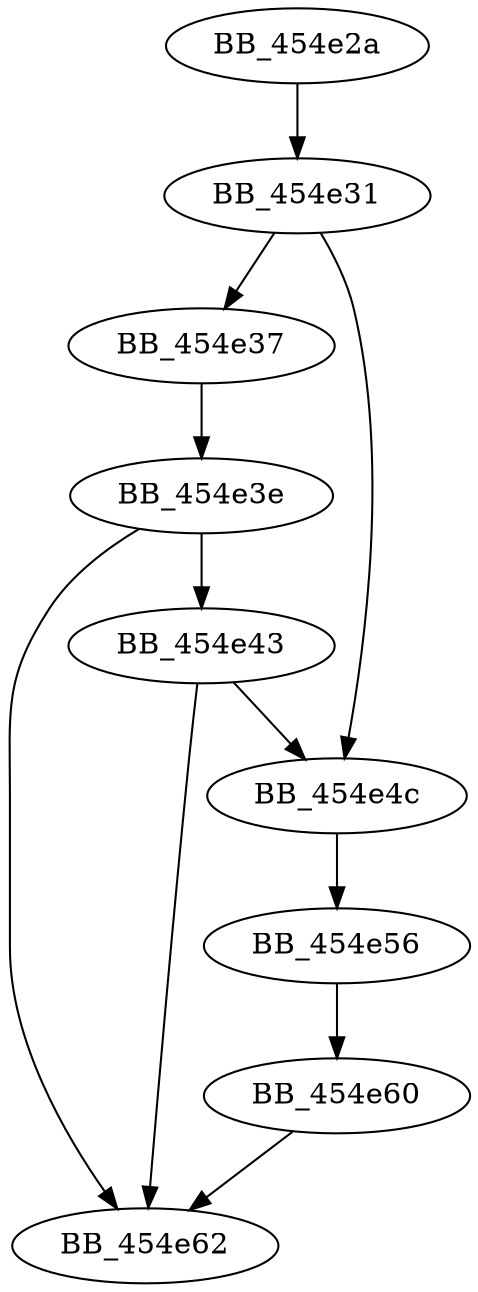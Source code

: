 DiGraph sub_454E2A{
BB_454e2a->BB_454e31
BB_454e31->BB_454e37
BB_454e31->BB_454e4c
BB_454e37->BB_454e3e
BB_454e3e->BB_454e43
BB_454e3e->BB_454e62
BB_454e43->BB_454e4c
BB_454e43->BB_454e62
BB_454e4c->BB_454e56
BB_454e56->BB_454e60
BB_454e60->BB_454e62
}
